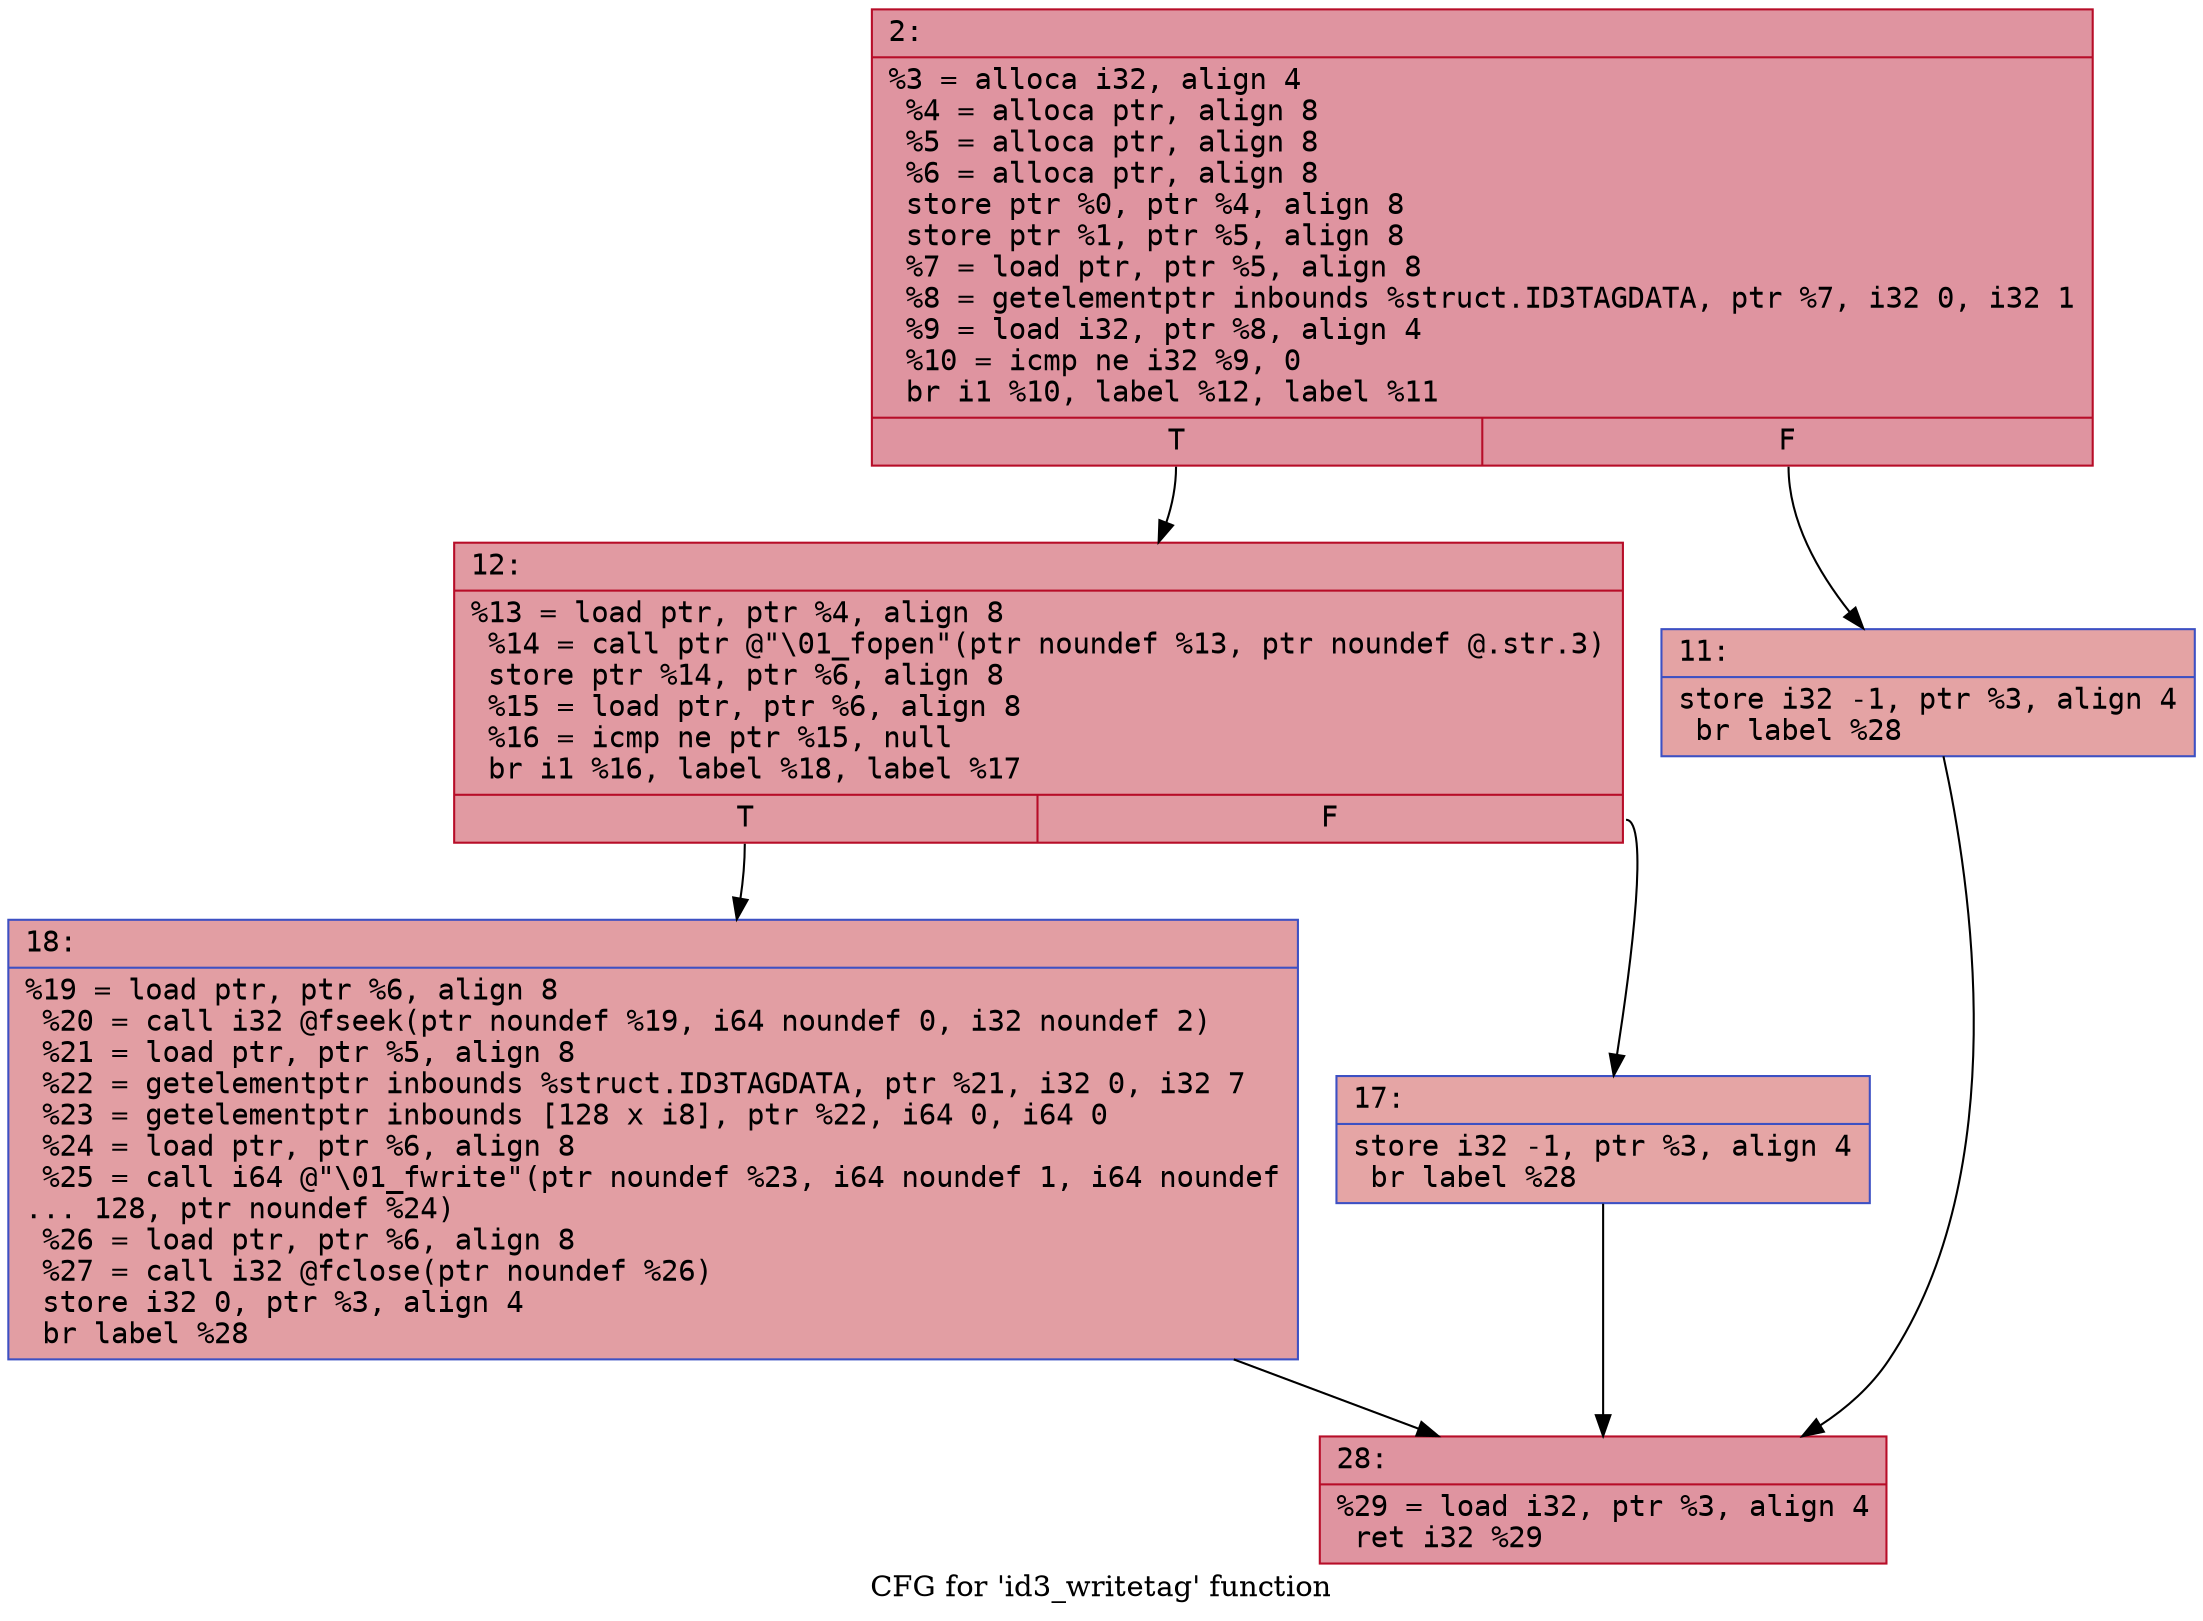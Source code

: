 digraph "CFG for 'id3_writetag' function" {
	label="CFG for 'id3_writetag' function";

	Node0x600000a44460 [shape=record,color="#b70d28ff", style=filled, fillcolor="#b70d2870" fontname="Courier",label="{2:\l|  %3 = alloca i32, align 4\l  %4 = alloca ptr, align 8\l  %5 = alloca ptr, align 8\l  %6 = alloca ptr, align 8\l  store ptr %0, ptr %4, align 8\l  store ptr %1, ptr %5, align 8\l  %7 = load ptr, ptr %5, align 8\l  %8 = getelementptr inbounds %struct.ID3TAGDATA, ptr %7, i32 0, i32 1\l  %9 = load i32, ptr %8, align 4\l  %10 = icmp ne i32 %9, 0\l  br i1 %10, label %12, label %11\l|{<s0>T|<s1>F}}"];
	Node0x600000a44460:s0 -> Node0x600000a44500[tooltip="2 -> 12\nProbability 62.50%" ];
	Node0x600000a44460:s1 -> Node0x600000a444b0[tooltip="2 -> 11\nProbability 37.50%" ];
	Node0x600000a444b0 [shape=record,color="#3d50c3ff", style=filled, fillcolor="#c32e3170" fontname="Courier",label="{11:\l|  store i32 -1, ptr %3, align 4\l  br label %28\l}"];
	Node0x600000a444b0 -> Node0x600000a445f0[tooltip="11 -> 28\nProbability 100.00%" ];
	Node0x600000a44500 [shape=record,color="#b70d28ff", style=filled, fillcolor="#bb1b2c70" fontname="Courier",label="{12:\l|  %13 = load ptr, ptr %4, align 8\l  %14 = call ptr @\"\\01_fopen\"(ptr noundef %13, ptr noundef @.str.3)\l  store ptr %14, ptr %6, align 8\l  %15 = load ptr, ptr %6, align 8\l  %16 = icmp ne ptr %15, null\l  br i1 %16, label %18, label %17\l|{<s0>T|<s1>F}}"];
	Node0x600000a44500:s0 -> Node0x600000a445a0[tooltip="12 -> 18\nProbability 62.50%" ];
	Node0x600000a44500:s1 -> Node0x600000a44550[tooltip="12 -> 17\nProbability 37.50%" ];
	Node0x600000a44550 [shape=record,color="#3d50c3ff", style=filled, fillcolor="#c5333470" fontname="Courier",label="{17:\l|  store i32 -1, ptr %3, align 4\l  br label %28\l}"];
	Node0x600000a44550 -> Node0x600000a445f0[tooltip="17 -> 28\nProbability 100.00%" ];
	Node0x600000a445a0 [shape=record,color="#3d50c3ff", style=filled, fillcolor="#be242e70" fontname="Courier",label="{18:\l|  %19 = load ptr, ptr %6, align 8\l  %20 = call i32 @fseek(ptr noundef %19, i64 noundef 0, i32 noundef 2)\l  %21 = load ptr, ptr %5, align 8\l  %22 = getelementptr inbounds %struct.ID3TAGDATA, ptr %21, i32 0, i32 7\l  %23 = getelementptr inbounds [128 x i8], ptr %22, i64 0, i64 0\l  %24 = load ptr, ptr %6, align 8\l  %25 = call i64 @\"\\01_fwrite\"(ptr noundef %23, i64 noundef 1, i64 noundef\l... 128, ptr noundef %24)\l  %26 = load ptr, ptr %6, align 8\l  %27 = call i32 @fclose(ptr noundef %26)\l  store i32 0, ptr %3, align 4\l  br label %28\l}"];
	Node0x600000a445a0 -> Node0x600000a445f0[tooltip="18 -> 28\nProbability 100.00%" ];
	Node0x600000a445f0 [shape=record,color="#b70d28ff", style=filled, fillcolor="#b70d2870" fontname="Courier",label="{28:\l|  %29 = load i32, ptr %3, align 4\l  ret i32 %29\l}"];
}
